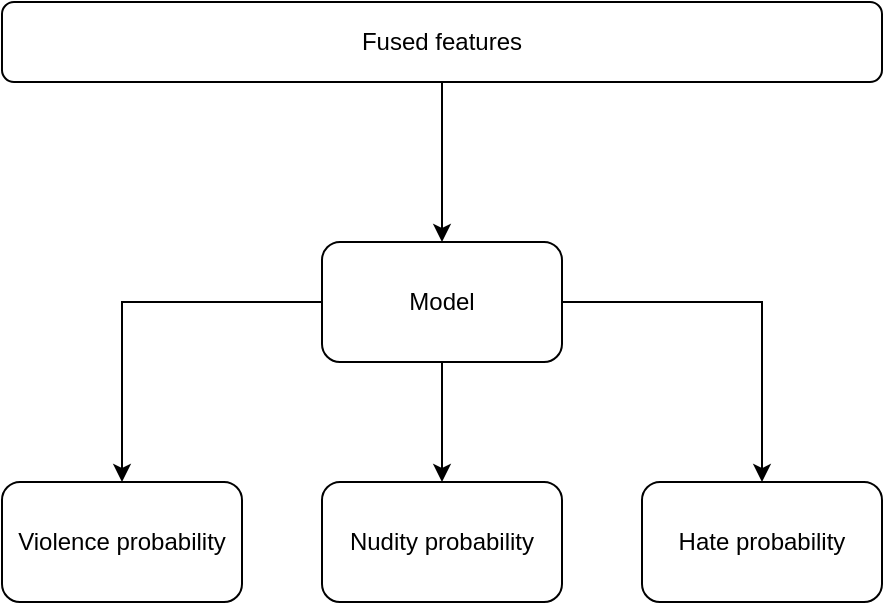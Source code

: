 <mxfile version="22.1.5" type="device">
  <diagram id="FiXUJnzLlhFP-MB1lQGa" name="Page-1">
    <mxGraphModel dx="882" dy="578" grid="1" gridSize="10" guides="1" tooltips="1" connect="1" arrows="1" fold="1" page="1" pageScale="1" pageWidth="850" pageHeight="1100" math="0" shadow="0">
      <root>
        <mxCell id="0" />
        <mxCell id="1" parent="0" />
        <mxCell id="DZDfxgOg0tuGT-cDEo6J-1" value="Nudity probability" style="rounded=1;whiteSpace=wrap;html=1;" vertex="1" parent="1">
          <mxGeometry x="240" y="280" width="120" height="60" as="geometry" />
        </mxCell>
        <mxCell id="DZDfxgOg0tuGT-cDEo6J-2" style="edgeStyle=orthogonalEdgeStyle;rounded=0;orthogonalLoop=1;jettySize=auto;html=1;exitX=0.5;exitY=1;exitDx=0;exitDy=0;entryX=0.5;entryY=0;entryDx=0;entryDy=0;" edge="1" parent="1" source="DZDfxgOg0tuGT-cDEo6J-3" target="DZDfxgOg0tuGT-cDEo6J-1">
          <mxGeometry relative="1" as="geometry" />
        </mxCell>
        <mxCell id="DZDfxgOg0tuGT-cDEo6J-8" style="edgeStyle=orthogonalEdgeStyle;rounded=0;orthogonalLoop=1;jettySize=auto;html=1;exitX=0;exitY=0.5;exitDx=0;exitDy=0;entryX=0.5;entryY=0;entryDx=0;entryDy=0;" edge="1" parent="1" source="DZDfxgOg0tuGT-cDEo6J-3" target="DZDfxgOg0tuGT-cDEo6J-6">
          <mxGeometry relative="1" as="geometry" />
        </mxCell>
        <mxCell id="DZDfxgOg0tuGT-cDEo6J-9" style="edgeStyle=orthogonalEdgeStyle;rounded=0;orthogonalLoop=1;jettySize=auto;html=1;exitX=1;exitY=0.5;exitDx=0;exitDy=0;entryX=0.5;entryY=0;entryDx=0;entryDy=0;" edge="1" parent="1" source="DZDfxgOg0tuGT-cDEo6J-3" target="DZDfxgOg0tuGT-cDEo6J-7">
          <mxGeometry relative="1" as="geometry" />
        </mxCell>
        <mxCell id="DZDfxgOg0tuGT-cDEo6J-3" value="Model" style="rounded=1;whiteSpace=wrap;html=1;" vertex="1" parent="1">
          <mxGeometry x="240" y="160" width="120" height="60" as="geometry" />
        </mxCell>
        <mxCell id="DZDfxgOg0tuGT-cDEo6J-4" style="edgeStyle=orthogonalEdgeStyle;rounded=0;orthogonalLoop=1;jettySize=auto;html=1;exitX=0.5;exitY=1;exitDx=0;exitDy=0;entryX=0.5;entryY=0;entryDx=0;entryDy=0;" edge="1" parent="1" source="DZDfxgOg0tuGT-cDEo6J-5" target="DZDfxgOg0tuGT-cDEo6J-3">
          <mxGeometry relative="1" as="geometry" />
        </mxCell>
        <mxCell id="DZDfxgOg0tuGT-cDEo6J-5" value="Fused features" style="rounded=1;whiteSpace=wrap;html=1;" vertex="1" parent="1">
          <mxGeometry x="80" y="40" width="440" height="40" as="geometry" />
        </mxCell>
        <mxCell id="DZDfxgOg0tuGT-cDEo6J-6" value="Violence probability" style="rounded=1;whiteSpace=wrap;html=1;" vertex="1" parent="1">
          <mxGeometry x="80" y="280" width="120" height="60" as="geometry" />
        </mxCell>
        <mxCell id="DZDfxgOg0tuGT-cDEo6J-7" value="Hate probability" style="rounded=1;whiteSpace=wrap;html=1;" vertex="1" parent="1">
          <mxGeometry x="400" y="280" width="120" height="60" as="geometry" />
        </mxCell>
      </root>
    </mxGraphModel>
  </diagram>
</mxfile>
